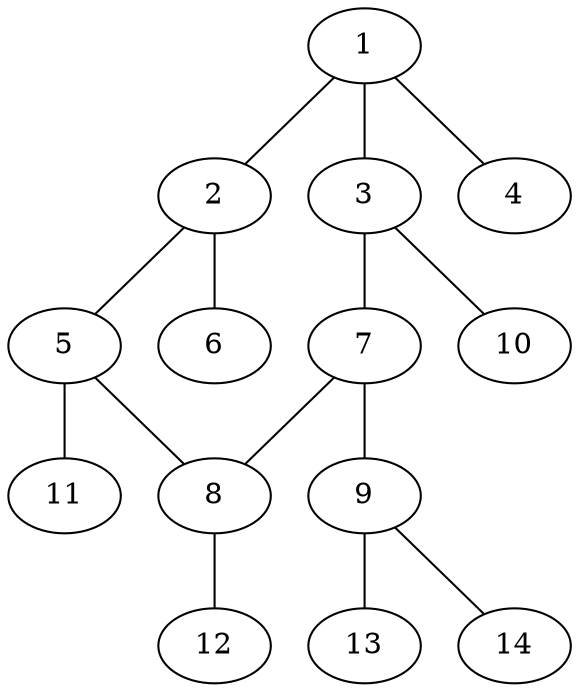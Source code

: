 graph molecule_1971 {
	1	 [chem=C];
	2	 [chem=C];
	1 -- 2	 [valence=2];
	3	 [chem=C];
	1 -- 3	 [valence=1];
	4	 [chem=Cl];
	1 -- 4	 [valence=1];
	5	 [chem=C];
	2 -- 5	 [valence=1];
	6	 [chem=Cl];
	2 -- 6	 [valence=1];
	7	 [chem=C];
	3 -- 7	 [valence=2];
	10	 [chem=H];
	3 -- 10	 [valence=1];
	8	 [chem=C];
	5 -- 8	 [valence=2];
	11	 [chem=H];
	5 -- 11	 [valence=1];
	7 -- 8	 [valence=1];
	9	 [chem=N];
	7 -- 9	 [valence=1];
	12	 [chem=H];
	8 -- 12	 [valence=1];
	13	 [chem=H];
	9 -- 13	 [valence=1];
	14	 [chem=H];
	9 -- 14	 [valence=1];
}
